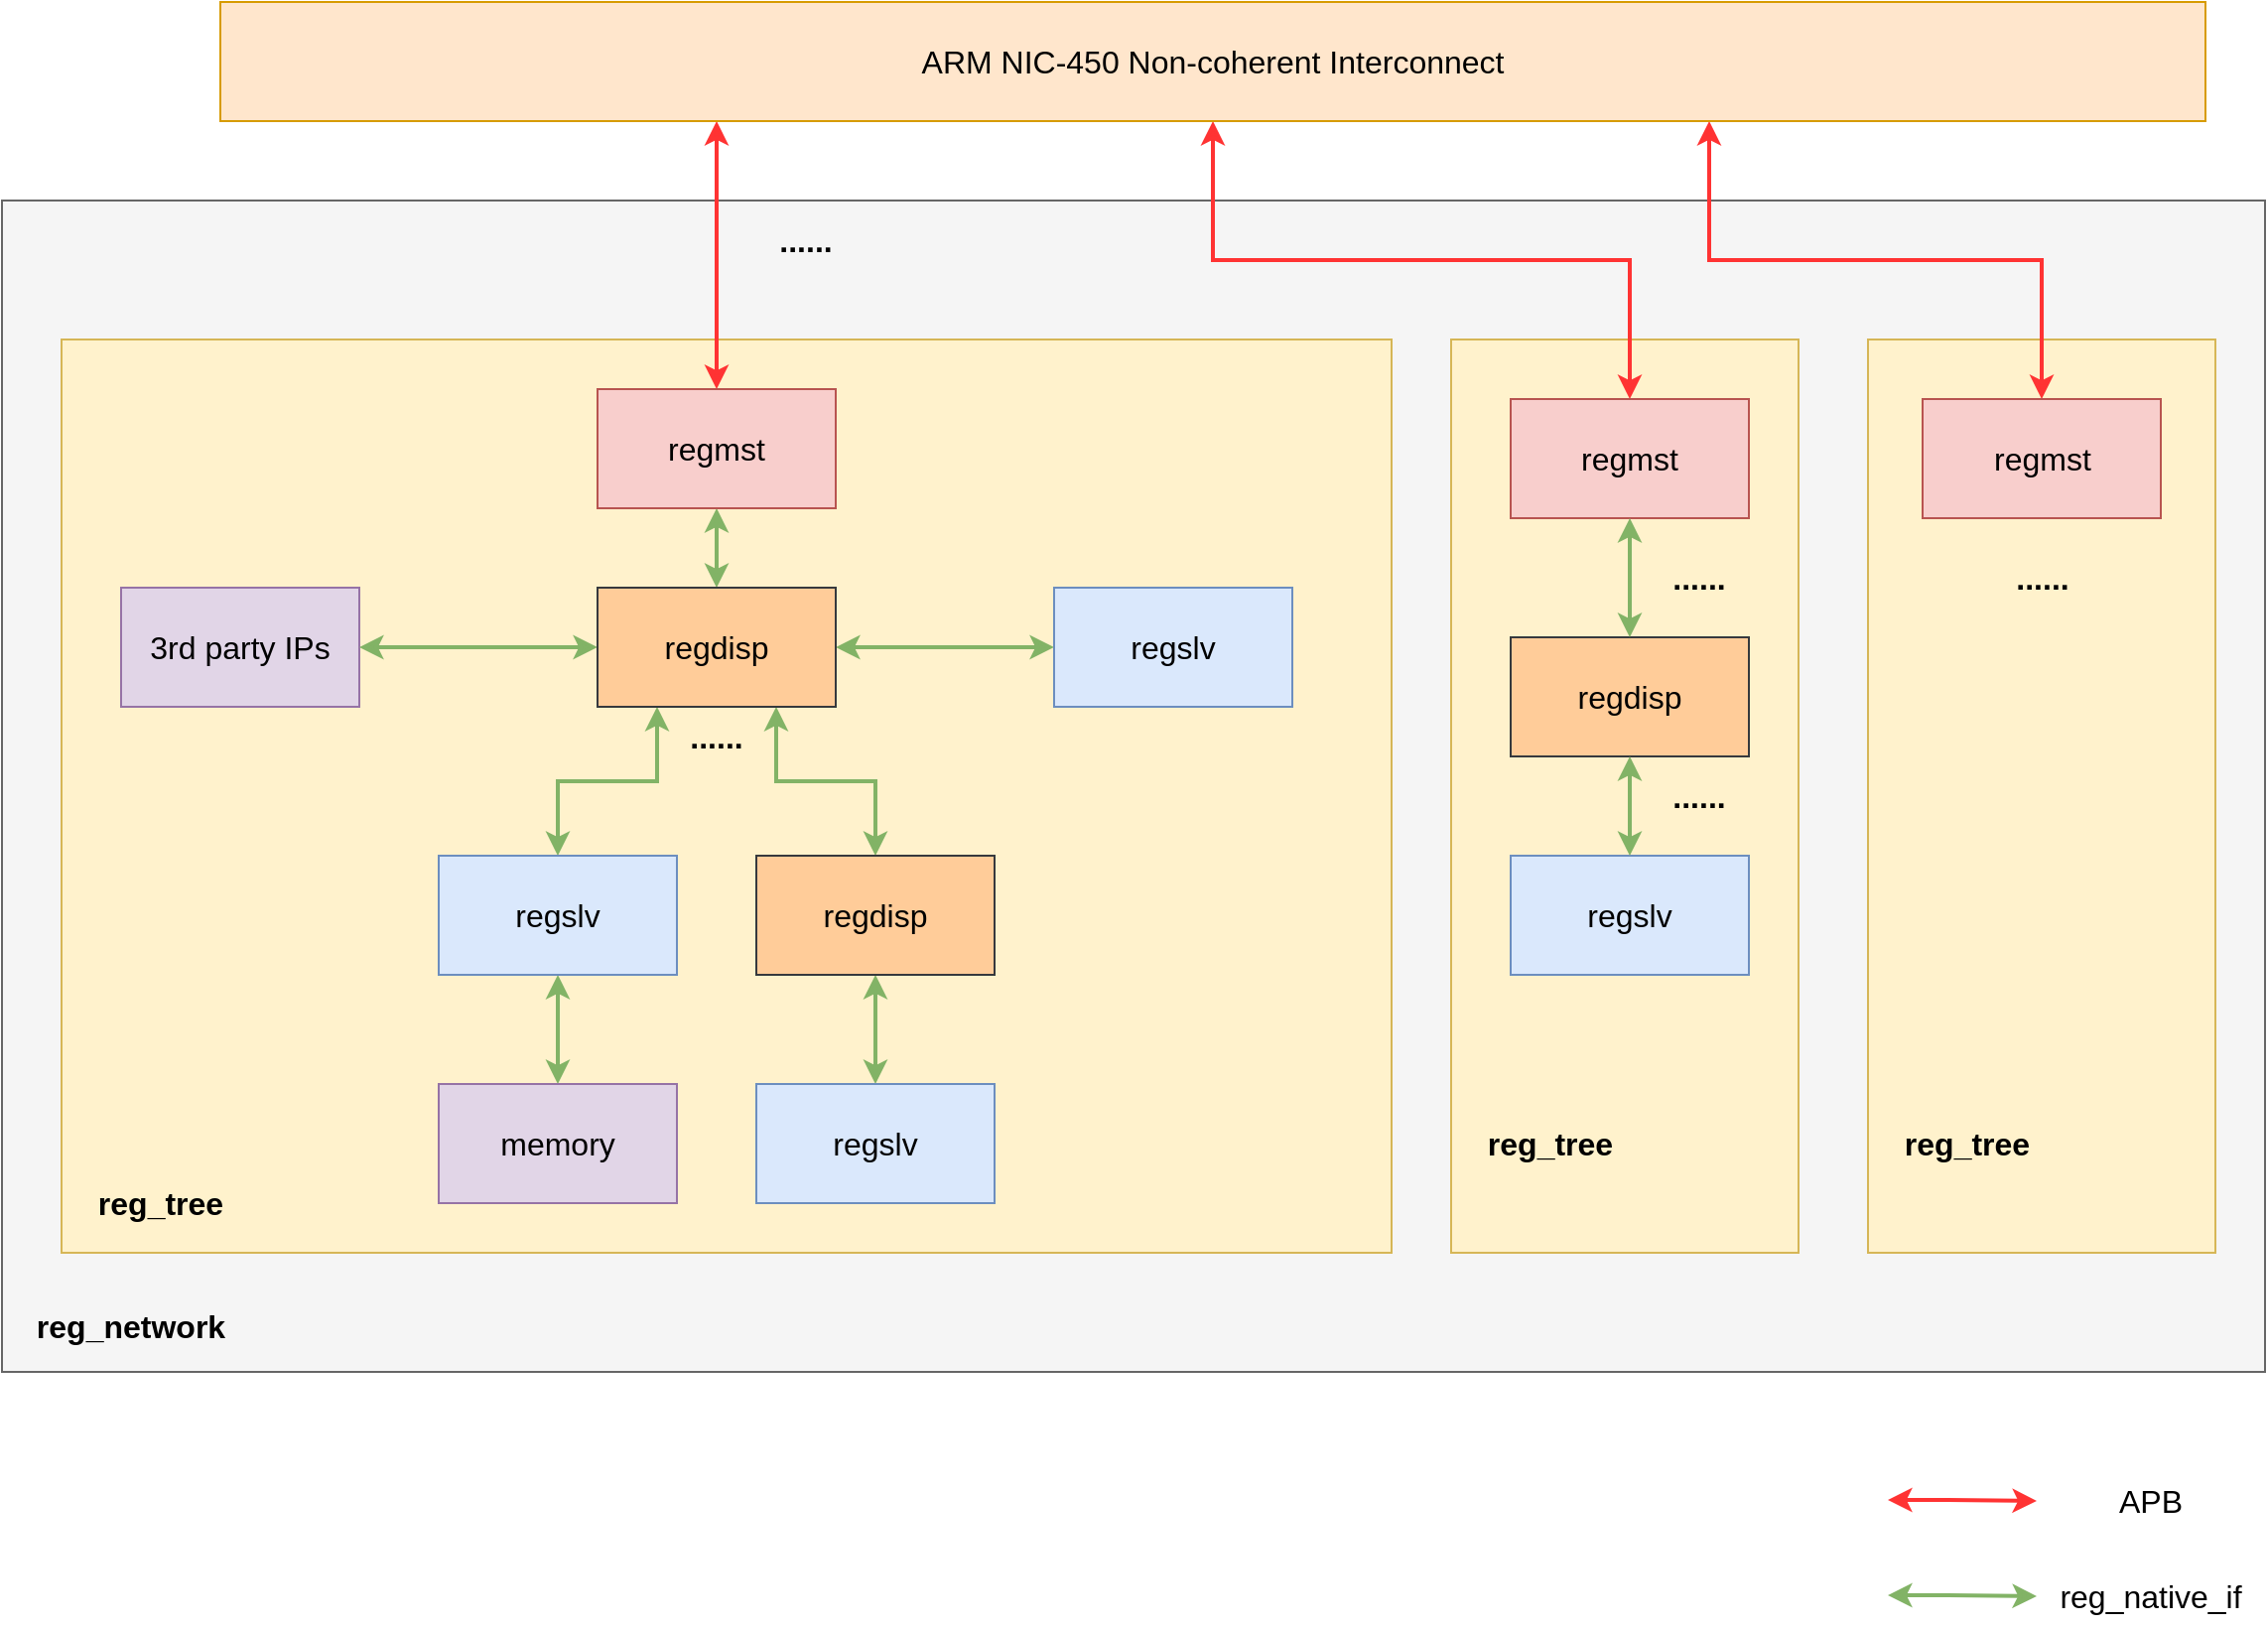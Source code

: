 <mxfile>
    <diagram id="1t-_wO7JJA0Vt9ppAdN1" name="第 1 页">
        <mxGraphModel dx="1205" dy="1006" grid="1" gridSize="10" guides="1" tooltips="1" connect="1" arrows="1" fold="1" page="1" pageScale="1" pageWidth="2336" pageHeight="1654" math="0" shadow="0">
            <root>
                <mxCell id="0"/>
                <mxCell id="1" parent="0"/>
                <mxCell id="54" value="" style="rounded=0;whiteSpace=wrap;html=1;fontSize=16;fillColor=#f5f5f5;fontColor=#333333;strokeColor=#666666;" parent="1" vertex="1">
                    <mxGeometry x="490" y="260" width="1140" height="590" as="geometry"/>
                </mxCell>
                <mxCell id="64" value="" style="group;fillColor=#fff2cc;strokeColor=#d6b656;container=0;" vertex="1" connectable="0" parent="1">
                    <mxGeometry x="1220" y="330" width="175" height="460" as="geometry"/>
                </mxCell>
                <mxCell id="47" value="" style="rounded=0;whiteSpace=wrap;html=1;fontSize=16;fillColor=#fff2cc;strokeColor=#d6b656;" parent="1" vertex="1">
                    <mxGeometry x="1430" y="330" width="175" height="460" as="geometry"/>
                </mxCell>
                <mxCell id="41" value="" style="rounded=0;whiteSpace=wrap;html=1;fontSize=16;fillColor=#fff2cc;strokeColor=#d6b656;" parent="1" vertex="1">
                    <mxGeometry x="520" y="330" width="670" height="460" as="geometry"/>
                </mxCell>
                <mxCell id="3" style="edgeStyle=orthogonalEdgeStyle;html=1;exitX=0.25;exitY=1;exitDx=0;exitDy=0;rounded=0;entryX=0.5;entryY=0;entryDx=0;entryDy=0;strokeWidth=2;strokeColor=#FF3333;fontStyle=0;fontSize=16;startArrow=classic;startFill=1;" parent="1" source="2" target="4" edge="1">
                    <mxGeometry relative="1" as="geometry">
                        <mxPoint x="770" y="340" as="targetPoint"/>
                    </mxGeometry>
                </mxCell>
                <mxCell id="26" style="edgeStyle=orthogonalEdgeStyle;rounded=0;html=1;exitX=0.5;exitY=1;exitDx=0;exitDy=0;entryX=0.5;entryY=0;entryDx=0;entryDy=0;fontSize=16;startArrow=classic;startFill=1;strokeColor=#FF3333;strokeWidth=2;" parent="1" source="2" target="5" edge="1">
                    <mxGeometry relative="1" as="geometry"/>
                </mxCell>
                <mxCell id="27" style="edgeStyle=orthogonalEdgeStyle;rounded=0;html=1;exitX=0.75;exitY=1;exitDx=0;exitDy=0;entryX=0.5;entryY=0;entryDx=0;entryDy=0;fontSize=16;startArrow=classic;startFill=1;strokeColor=#FF3333;strokeWidth=2;" parent="1" source="2" target="7" edge="1">
                    <mxGeometry relative="1" as="geometry"/>
                </mxCell>
                <mxCell id="2" value="&lt;span style=&quot;font-size: 16px&quot;&gt;ARM NIC-450 Non-coherent Interconnect&lt;/span&gt;" style="rounded=0;whiteSpace=wrap;html=1;fillColor=#ffe6cc;strokeColor=#d79b00;fontStyle=0;fontSize=16;" parent="1" vertex="1">
                    <mxGeometry x="600" y="160" width="1000" height="60" as="geometry"/>
                </mxCell>
                <mxCell id="69" style="edgeStyle=orthogonalEdgeStyle;rounded=0;html=1;exitX=0.5;exitY=1;exitDx=0;exitDy=0;startArrow=classic;startFill=1;strokeWidth=2;fillColor=#d5e8d4;strokeColor=#82b366;entryX=0.5;entryY=0;entryDx=0;entryDy=0;" edge="1" parent="1" source="4" target="11">
                    <mxGeometry relative="1" as="geometry">
                        <mxPoint x="850" y="445" as="targetPoint"/>
                    </mxGeometry>
                </mxCell>
                <mxCell id="4" value="regmst" style="rounded=0;whiteSpace=wrap;html=1;fillColor=#f8cecc;strokeColor=#b85450;fontStyle=0;fontSize=16;" parent="1" vertex="1">
                    <mxGeometry x="790" y="355" width="120" height="60" as="geometry"/>
                </mxCell>
                <mxCell id="7" value="regmst" style="rounded=0;whiteSpace=wrap;html=1;fillColor=#f8cecc;strokeColor=#b85450;fontStyle=0;fontSize=16;" parent="1" vertex="1">
                    <mxGeometry x="1457.5" y="360" width="120" height="60" as="geometry"/>
                </mxCell>
                <mxCell id="9" value="3rd party IPs" style="rounded=0;whiteSpace=wrap;html=1;fontStyle=0;fontSize=16;fillColor=#e1d5e7;strokeColor=#9673a6;" parent="1" vertex="1">
                    <mxGeometry x="550" y="455" width="120" height="60" as="geometry"/>
                </mxCell>
                <mxCell id="31" style="edgeStyle=orthogonalEdgeStyle;rounded=0;html=1;exitX=0.25;exitY=1;exitDx=0;exitDy=0;fontSize=16;startArrow=classic;startFill=1;strokeColor=#82b366;strokeWidth=2;entryX=0.5;entryY=0;entryDx=0;entryDy=0;fillColor=#d5e8d4;" parent="1" source="11" target="20" edge="1">
                    <mxGeometry relative="1" as="geometry"/>
                </mxCell>
                <mxCell id="32" style="edgeStyle=orthogonalEdgeStyle;rounded=0;html=1;exitX=0.75;exitY=1;exitDx=0;exitDy=0;entryX=0.5;entryY=0;entryDx=0;entryDy=0;fontSize=16;startArrow=classic;startFill=1;strokeColor=#82b366;strokeWidth=2;fillColor=#d5e8d4;" parent="1" source="11" target="23" edge="1">
                    <mxGeometry relative="1" as="geometry"/>
                </mxCell>
                <mxCell id="72" style="edgeStyle=orthogonalEdgeStyle;rounded=0;html=1;exitX=1;exitY=0.5;exitDx=0;exitDy=0;fontSize=16;startArrow=classic;startFill=1;strokeWidth=2;fillColor=#d5e8d4;strokeColor=#82b366;" edge="1" parent="1" source="11" target="71">
                    <mxGeometry relative="1" as="geometry"/>
                </mxCell>
                <mxCell id="73" style="edgeStyle=orthogonalEdgeStyle;rounded=0;html=1;exitX=0;exitY=0.5;exitDx=0;exitDy=0;entryX=1;entryY=0.5;entryDx=0;entryDy=0;fontSize=16;startArrow=classic;startFill=1;strokeWidth=2;fillColor=#d5e8d4;strokeColor=#82b366;" edge="1" parent="1" source="11" target="9">
                    <mxGeometry relative="1" as="geometry"/>
                </mxCell>
                <mxCell id="11" value="regdisp" style="rounded=0;whiteSpace=wrap;html=1;fillColor=#ffcc99;strokeColor=#36393d;fontStyle=0;fontSize=16;" parent="1" vertex="1">
                    <mxGeometry x="790" y="455" width="120" height="60" as="geometry"/>
                </mxCell>
                <mxCell id="15" value="&lt;font style=&quot;font-size: 16px;&quot;&gt;&lt;span style=&quot;font-size: 16px;&quot;&gt;......&lt;/span&gt;&lt;/font&gt;" style="text;html=1;strokeColor=none;fillColor=none;align=center;verticalAlign=middle;whiteSpace=wrap;rounded=0;fontStyle=1;fontSize=16;" parent="1" vertex="1">
                    <mxGeometry x="825" y="520" width="50" height="20" as="geometry"/>
                </mxCell>
                <mxCell id="16" value="&lt;font style=&quot;font-size: 16px;&quot;&gt;&lt;span style=&quot;font-size: 16px;&quot;&gt;......&lt;/span&gt;&lt;/font&gt;" style="text;html=1;strokeColor=none;fillColor=none;align=center;verticalAlign=middle;whiteSpace=wrap;rounded=0;fontStyle=1;fontSize=16;" parent="1" vertex="1">
                    <mxGeometry x="870" y="270" width="50" height="20" as="geometry"/>
                </mxCell>
                <mxCell id="74" style="edgeStyle=orthogonalEdgeStyle;rounded=0;html=1;exitX=0.5;exitY=1;exitDx=0;exitDy=0;fontSize=16;startArrow=classic;startFill=1;strokeWidth=2;fillColor=#d5e8d4;strokeColor=#82b366;" edge="1" parent="1" source="20" target="58">
                    <mxGeometry relative="1" as="geometry"/>
                </mxCell>
                <mxCell id="20" value="regslv" style="rounded=0;whiteSpace=wrap;html=1;fillColor=#dae8fc;strokeColor=#6c8ebf;fontStyle=0;fontSize=16;" parent="1" vertex="1">
                    <mxGeometry x="710" y="590" width="120" height="60" as="geometry"/>
                </mxCell>
                <mxCell id="67" style="edgeStyle=orthogonalEdgeStyle;rounded=0;html=1;startArrow=classic;startFill=1;strokeWidth=2;fillColor=#d5e8d4;strokeColor=#82b366;" edge="1" parent="1" source="23" target="66">
                    <mxGeometry relative="1" as="geometry"/>
                </mxCell>
                <mxCell id="23" value="regdisp" style="rounded=0;whiteSpace=wrap;html=1;fillColor=#ffcc99;strokeColor=#36393d;fontStyle=0;fontSize=16;" parent="1" vertex="1">
                    <mxGeometry x="870" y="590" width="120" height="60" as="geometry"/>
                </mxCell>
                <mxCell id="34" value="&lt;font style=&quot;font-size: 16px;&quot;&gt;&lt;span style=&quot;font-size: 16px;&quot;&gt;......&lt;/span&gt;&lt;/font&gt;" style="text;html=1;strokeColor=none;fillColor=none;align=center;verticalAlign=middle;whiteSpace=wrap;rounded=0;fontStyle=1;fontSize=16;" parent="1" vertex="1">
                    <mxGeometry x="1492.5" y="440" width="50" height="20" as="geometry"/>
                </mxCell>
                <mxCell id="38" value="" style="group;fontSize=16;" parent="1" vertex="1" connectable="0">
                    <mxGeometry x="1470" y="900" width="160" height="30" as="geometry"/>
                </mxCell>
                <mxCell id="39" style="edgeStyle=orthogonalEdgeStyle;html=1;rounded=0;strokeWidth=2;strokeColor=#FF3333;fontStyle=0;fontSize=16;startArrow=classic;startFill=1;fillColor=#d5e8d4;" parent="38" edge="1">
                    <mxGeometry relative="1" as="geometry">
                        <mxPoint x="45" y="15" as="targetPoint"/>
                        <mxPoint x="-30" y="14.5" as="sourcePoint"/>
                        <Array as="points">
                            <mxPoint y="14.5"/>
                            <mxPoint y="14.5"/>
                        </Array>
                    </mxGeometry>
                </mxCell>
                <mxCell id="40" value="APB" style="text;html=1;strokeColor=none;fillColor=none;align=center;verticalAlign=middle;whiteSpace=wrap;rounded=0;fontSize=16;" parent="38" vertex="1">
                    <mxGeometry x="45" width="115" height="30" as="geometry"/>
                </mxCell>
                <mxCell id="42" value="reg_tree" style="text;html=1;strokeColor=none;fillColor=none;align=center;verticalAlign=middle;whiteSpace=wrap;rounded=0;fontSize=16;fontStyle=1" parent="1" vertex="1">
                    <mxGeometry x="530" y="750" width="80" height="30" as="geometry"/>
                </mxCell>
                <mxCell id="50" value="reg_tree" style="text;html=1;strokeColor=none;fillColor=none;align=center;verticalAlign=middle;whiteSpace=wrap;rounded=0;fontSize=16;fontStyle=1" parent="1" vertex="1">
                    <mxGeometry x="1440" y="720" width="80" height="30" as="geometry"/>
                </mxCell>
                <mxCell id="51" value="" style="group;fontSize=16;" parent="1" vertex="1" connectable="0">
                    <mxGeometry x="1470" y="948" width="160" height="30" as="geometry"/>
                </mxCell>
                <mxCell id="52" style="edgeStyle=orthogonalEdgeStyle;html=1;rounded=0;strokeWidth=2;strokeColor=#82b366;fontStyle=0;fontSize=16;startArrow=classic;startFill=1;fillColor=#d5e8d4;" parent="51" edge="1">
                    <mxGeometry relative="1" as="geometry">
                        <mxPoint x="45" y="15" as="targetPoint"/>
                        <mxPoint x="-30" y="14.5" as="sourcePoint"/>
                        <Array as="points">
                            <mxPoint y="14.5"/>
                            <mxPoint y="14.5"/>
                        </Array>
                    </mxGeometry>
                </mxCell>
                <mxCell id="53" value="reg_native_if" style="text;html=1;strokeColor=none;fillColor=none;align=center;verticalAlign=middle;whiteSpace=wrap;rounded=0;fontSize=16;" parent="51" vertex="1">
                    <mxGeometry x="45" width="115" height="30" as="geometry"/>
                </mxCell>
                <mxCell id="55" value="reg_network" style="text;html=1;strokeColor=none;fillColor=none;align=center;verticalAlign=middle;whiteSpace=wrap;rounded=0;fontSize=16;fontStyle=1" parent="1" vertex="1">
                    <mxGeometry x="500" y="812" width="110" height="30" as="geometry"/>
                </mxCell>
                <mxCell id="58" value="memory" style="rounded=0;whiteSpace=wrap;html=1;fontStyle=0;fontSize=16;fillColor=#e1d5e7;strokeColor=#9673a6;" parent="1" vertex="1">
                    <mxGeometry x="710" y="705" width="120" height="60" as="geometry"/>
                </mxCell>
                <mxCell id="66" value="regslv" style="rounded=0;whiteSpace=wrap;html=1;fillColor=#dae8fc;strokeColor=#6c8ebf;fontStyle=0;fontSize=16;" vertex="1" parent="1">
                    <mxGeometry x="870" y="705" width="120" height="60" as="geometry"/>
                </mxCell>
                <mxCell id="5" value="regmst" style="rounded=0;whiteSpace=wrap;html=1;fillColor=#f8cecc;strokeColor=#b85450;fontStyle=0;fontSize=16;" parent="1" vertex="1">
                    <mxGeometry x="1250" y="360" width="120" height="60" as="geometry"/>
                </mxCell>
                <mxCell id="17" value="regdisp" style="rounded=0;whiteSpace=wrap;html=1;fillColor=#ffcc99;strokeColor=#36393d;fontStyle=0;fontSize=16;" parent="1" vertex="1">
                    <mxGeometry x="1250" y="480" width="120" height="60" as="geometry"/>
                </mxCell>
                <mxCell id="28" style="edgeStyle=orthogonalEdgeStyle;rounded=0;html=1;exitX=0.5;exitY=1;exitDx=0;exitDy=0;entryX=0.5;entryY=0;entryDx=0;entryDy=0;fontSize=16;startArrow=classic;startFill=1;strokeColor=#82b366;strokeWidth=2;fillColor=#d5e8d4;" parent="1" source="5" target="17" edge="1">
                    <mxGeometry relative="1" as="geometry"/>
                </mxCell>
                <mxCell id="33" value="&lt;font style=&quot;font-size: 16px;&quot;&gt;&lt;span style=&quot;font-size: 16px;&quot;&gt;......&lt;/span&gt;&lt;/font&gt;" style="text;html=1;strokeColor=none;fillColor=none;align=center;verticalAlign=middle;whiteSpace=wrap;rounded=0;fontStyle=1;fontSize=16;" parent="1" vertex="1">
                    <mxGeometry x="1320" y="550" width="50" height="20" as="geometry"/>
                </mxCell>
                <mxCell id="35" value="&lt;font style=&quot;font-size: 16px;&quot;&gt;&lt;span style=&quot;font-size: 16px;&quot;&gt;......&lt;/span&gt;&lt;/font&gt;" style="text;html=1;strokeColor=none;fillColor=none;align=center;verticalAlign=middle;whiteSpace=wrap;rounded=0;fontStyle=1;fontSize=16;" parent="1" vertex="1">
                    <mxGeometry x="1320" y="440" width="50" height="20" as="geometry"/>
                </mxCell>
                <mxCell id="46" value="reg_tree" style="text;html=1;strokeColor=none;fillColor=none;align=center;verticalAlign=middle;whiteSpace=wrap;rounded=0;fontSize=16;fontStyle=1" parent="1" vertex="1">
                    <mxGeometry x="1230" y="720" width="80" height="30" as="geometry"/>
                </mxCell>
                <mxCell id="60" value="regslv" style="rounded=0;whiteSpace=wrap;html=1;fillColor=#dae8fc;strokeColor=#6c8ebf;fontStyle=0;fontSize=16;" vertex="1" parent="1">
                    <mxGeometry x="1250" y="590" width="120" height="60" as="geometry"/>
                </mxCell>
                <mxCell id="62" style="edgeStyle=orthogonalEdgeStyle;rounded=0;html=1;exitX=0.5;exitY=1;exitDx=0;exitDy=0;fontSize=16;startArrow=classic;startFill=1;strokeColor=#82b366;strokeWidth=2;fillColor=#d5e8d4;entryX=0.5;entryY=0;entryDx=0;entryDy=0;" edge="1" parent="1" source="17" target="60">
                    <mxGeometry relative="1" as="geometry">
                        <mxPoint x="1310" y="550" as="sourcePoint"/>
                        <mxPoint x="1310" y="580" as="targetPoint"/>
                    </mxGeometry>
                </mxCell>
                <mxCell id="71" value="regslv" style="rounded=0;whiteSpace=wrap;html=1;fillColor=#dae8fc;strokeColor=#6c8ebf;fontStyle=0;fontSize=16;" vertex="1" parent="1">
                    <mxGeometry x="1020" y="455" width="120" height="60" as="geometry"/>
                </mxCell>
            </root>
        </mxGraphModel>
    </diagram>
</mxfile>